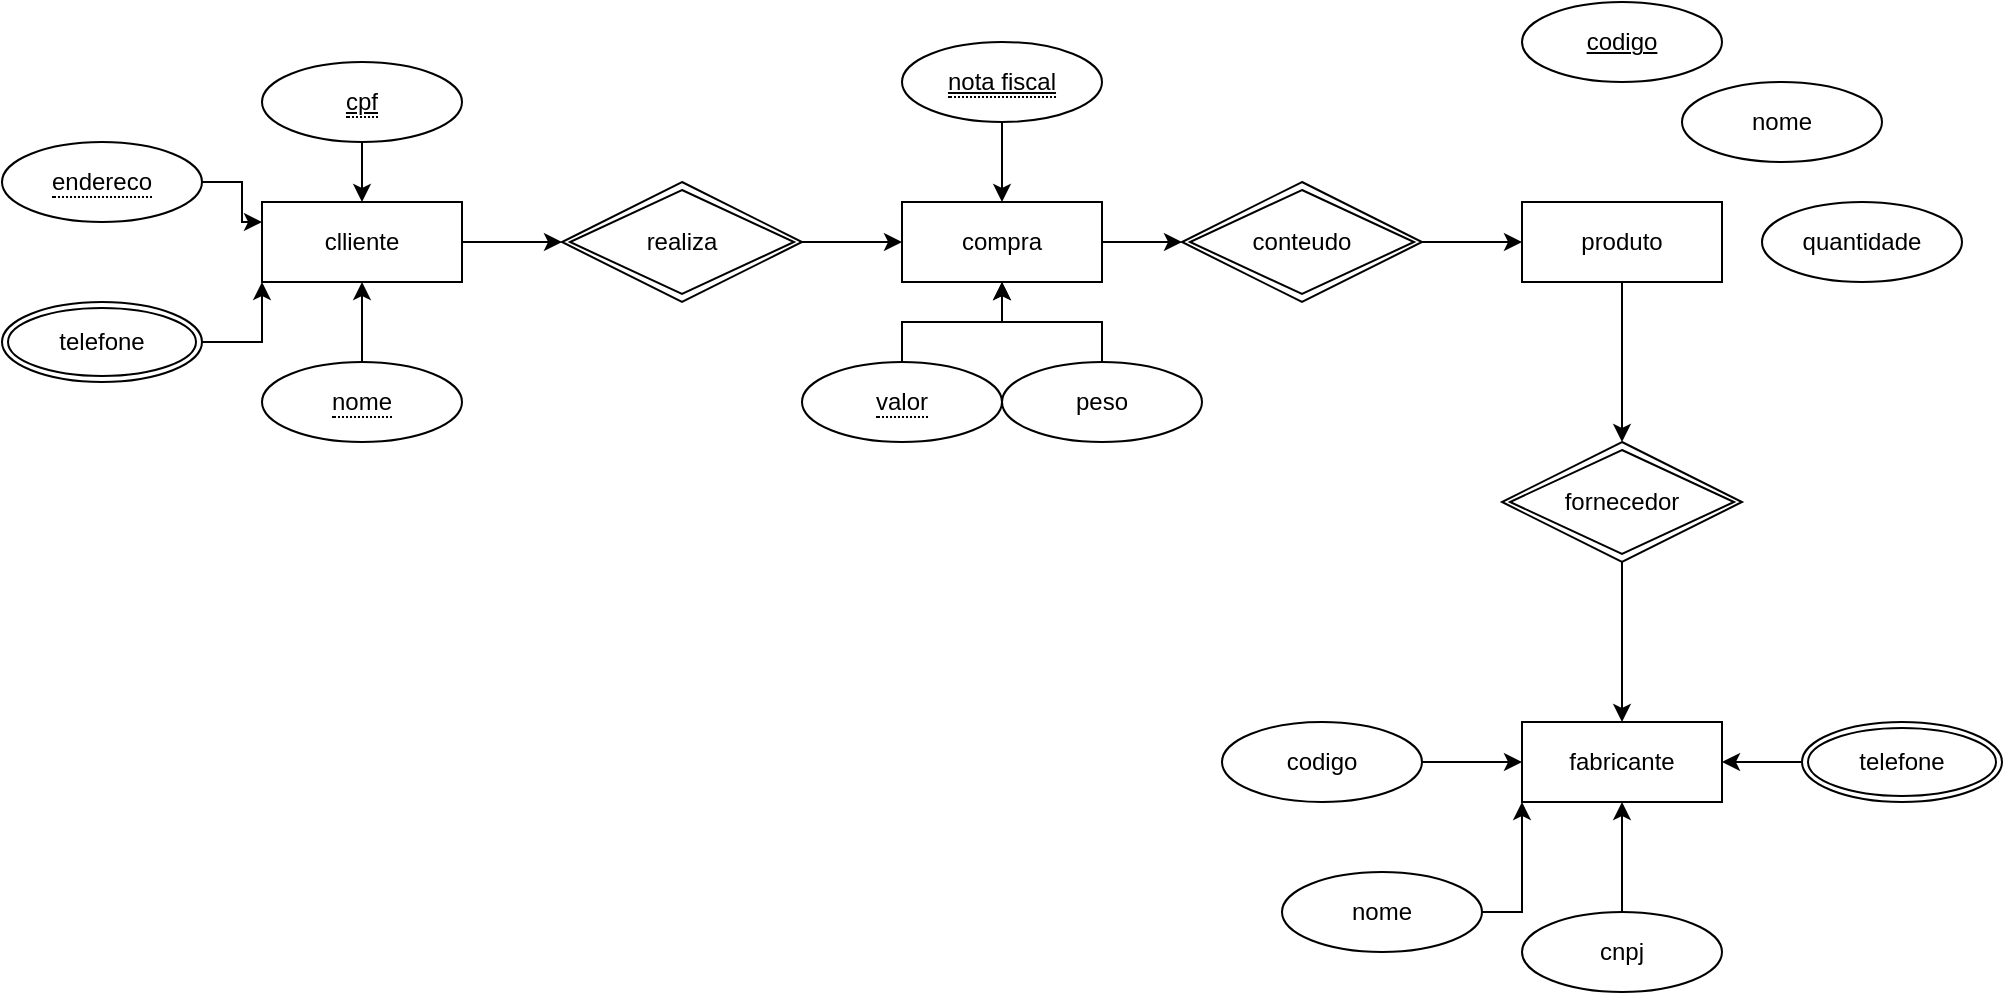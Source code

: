 <mxfile version="24.2.0" type="device">
  <diagram id="4cunNhdrQC7LKX4i8vRg" name="Página-1">
    <mxGraphModel dx="1947" dy="529" grid="1" gridSize="10" guides="1" tooltips="1" connect="1" arrows="1" fold="1" page="1" pageScale="1" pageWidth="827" pageHeight="1169" math="0" shadow="0">
      <root>
        <mxCell id="0" />
        <mxCell id="1" parent="0" />
        <mxCell id="mQE8jK9ZUY1IcNjFtf4k-1" value="fabricante" style="whiteSpace=wrap;html=1;align=center;" vertex="1" parent="1">
          <mxGeometry x="660" y="470" width="100" height="40" as="geometry" />
        </mxCell>
        <mxCell id="mQE8jK9ZUY1IcNjFtf4k-35" style="edgeStyle=orthogonalEdgeStyle;rounded=0;orthogonalLoop=1;jettySize=auto;html=1;" edge="1" parent="1" source="mQE8jK9ZUY1IcNjFtf4k-2" target="mQE8jK9ZUY1IcNjFtf4k-7">
          <mxGeometry relative="1" as="geometry" />
        </mxCell>
        <mxCell id="mQE8jK9ZUY1IcNjFtf4k-2" value="produto" style="whiteSpace=wrap;html=1;align=center;" vertex="1" parent="1">
          <mxGeometry x="660" y="210" width="100" height="40" as="geometry" />
        </mxCell>
        <mxCell id="mQE8jK9ZUY1IcNjFtf4k-19" style="edgeStyle=orthogonalEdgeStyle;rounded=0;orthogonalLoop=1;jettySize=auto;html=1;entryX=0;entryY=0.5;entryDx=0;entryDy=0;" edge="1" parent="1" source="mQE8jK9ZUY1IcNjFtf4k-3" target="mQE8jK9ZUY1IcNjFtf4k-6">
          <mxGeometry relative="1" as="geometry" />
        </mxCell>
        <mxCell id="mQE8jK9ZUY1IcNjFtf4k-3" value="compra" style="whiteSpace=wrap;html=1;align=center;" vertex="1" parent="1">
          <mxGeometry x="350" y="210" width="100" height="40" as="geometry" />
        </mxCell>
        <mxCell id="mQE8jK9ZUY1IcNjFtf4k-38" style="edgeStyle=orthogonalEdgeStyle;rounded=0;orthogonalLoop=1;jettySize=auto;html=1;entryX=0;entryY=0.5;entryDx=0;entryDy=0;" edge="1" parent="1" source="mQE8jK9ZUY1IcNjFtf4k-4" target="mQE8jK9ZUY1IcNjFtf4k-5">
          <mxGeometry relative="1" as="geometry" />
        </mxCell>
        <mxCell id="mQE8jK9ZUY1IcNjFtf4k-4" value="clliente" style="whiteSpace=wrap;html=1;align=center;" vertex="1" parent="1">
          <mxGeometry x="30" y="210" width="100" height="40" as="geometry" />
        </mxCell>
        <mxCell id="mQE8jK9ZUY1IcNjFtf4k-20" style="edgeStyle=orthogonalEdgeStyle;rounded=0;orthogonalLoop=1;jettySize=auto;html=1;exitX=1;exitY=0.5;exitDx=0;exitDy=0;entryX=0;entryY=0.5;entryDx=0;entryDy=0;" edge="1" parent="1" source="mQE8jK9ZUY1IcNjFtf4k-5" target="mQE8jK9ZUY1IcNjFtf4k-3">
          <mxGeometry relative="1" as="geometry" />
        </mxCell>
        <mxCell id="mQE8jK9ZUY1IcNjFtf4k-5" value="realiza" style="shape=rhombus;double=1;perimeter=rhombusPerimeter;whiteSpace=wrap;html=1;align=center;" vertex="1" parent="1">
          <mxGeometry x="180" y="200" width="120" height="60" as="geometry" />
        </mxCell>
        <mxCell id="mQE8jK9ZUY1IcNjFtf4k-36" style="edgeStyle=orthogonalEdgeStyle;rounded=0;orthogonalLoop=1;jettySize=auto;html=1;exitX=1;exitY=0.5;exitDx=0;exitDy=0;entryX=0;entryY=0.5;entryDx=0;entryDy=0;" edge="1" parent="1" source="mQE8jK9ZUY1IcNjFtf4k-6" target="mQE8jK9ZUY1IcNjFtf4k-2">
          <mxGeometry relative="1" as="geometry" />
        </mxCell>
        <mxCell id="mQE8jK9ZUY1IcNjFtf4k-6" value="conteudo" style="shape=rhombus;double=1;perimeter=rhombusPerimeter;whiteSpace=wrap;html=1;align=center;" vertex="1" parent="1">
          <mxGeometry x="490" y="200" width="120" height="60" as="geometry" />
        </mxCell>
        <mxCell id="mQE8jK9ZUY1IcNjFtf4k-34" style="edgeStyle=orthogonalEdgeStyle;rounded=0;orthogonalLoop=1;jettySize=auto;html=1;entryX=0.5;entryY=0;entryDx=0;entryDy=0;" edge="1" parent="1" source="mQE8jK9ZUY1IcNjFtf4k-7" target="mQE8jK9ZUY1IcNjFtf4k-1">
          <mxGeometry relative="1" as="geometry" />
        </mxCell>
        <mxCell id="mQE8jK9ZUY1IcNjFtf4k-7" value="fornecedor" style="shape=rhombus;double=1;perimeter=rhombusPerimeter;whiteSpace=wrap;html=1;align=center;" vertex="1" parent="1">
          <mxGeometry x="650" y="330" width="120" height="60" as="geometry" />
        </mxCell>
        <mxCell id="mQE8jK9ZUY1IcNjFtf4k-18" style="edgeStyle=orthogonalEdgeStyle;rounded=0;orthogonalLoop=1;jettySize=auto;html=1;exitX=0.5;exitY=1;exitDx=0;exitDy=0;entryX=0.5;entryY=0;entryDx=0;entryDy=0;" edge="1" parent="1" source="mQE8jK9ZUY1IcNjFtf4k-8" target="mQE8jK9ZUY1IcNjFtf4k-3">
          <mxGeometry relative="1" as="geometry" />
        </mxCell>
        <mxCell id="mQE8jK9ZUY1IcNjFtf4k-8" value="&lt;span style=&quot;border-bottom: 1px dotted&quot;&gt;&lt;u&gt;nota fiscal&lt;/u&gt;&lt;/span&gt;" style="ellipse;whiteSpace=wrap;html=1;align=center;" vertex="1" parent="1">
          <mxGeometry x="350" y="130" width="100" height="40" as="geometry" />
        </mxCell>
        <mxCell id="mQE8jK9ZUY1IcNjFtf4k-17" style="edgeStyle=orthogonalEdgeStyle;rounded=0;orthogonalLoop=1;jettySize=auto;html=1;entryX=0.5;entryY=1;entryDx=0;entryDy=0;" edge="1" parent="1" source="mQE8jK9ZUY1IcNjFtf4k-9" target="mQE8jK9ZUY1IcNjFtf4k-3">
          <mxGeometry relative="1" as="geometry" />
        </mxCell>
        <mxCell id="mQE8jK9ZUY1IcNjFtf4k-9" value="&lt;span style=&quot;border-bottom: 1px dotted&quot;&gt;valor&lt;/span&gt;" style="ellipse;whiteSpace=wrap;html=1;align=center;" vertex="1" parent="1">
          <mxGeometry x="300" y="290" width="100" height="40" as="geometry" />
        </mxCell>
        <mxCell id="mQE8jK9ZUY1IcNjFtf4k-40" style="edgeStyle=orthogonalEdgeStyle;rounded=0;orthogonalLoop=1;jettySize=auto;html=1;entryX=0;entryY=0.25;entryDx=0;entryDy=0;" edge="1" parent="1" source="mQE8jK9ZUY1IcNjFtf4k-10" target="mQE8jK9ZUY1IcNjFtf4k-4">
          <mxGeometry relative="1" as="geometry" />
        </mxCell>
        <mxCell id="mQE8jK9ZUY1IcNjFtf4k-10" value="&lt;span style=&quot;border-bottom: 1px dotted&quot;&gt;endereco&lt;/span&gt;" style="ellipse;whiteSpace=wrap;html=1;align=center;" vertex="1" parent="1">
          <mxGeometry x="-100" y="180" width="100" height="40" as="geometry" />
        </mxCell>
        <mxCell id="mQE8jK9ZUY1IcNjFtf4k-41" style="edgeStyle=orthogonalEdgeStyle;rounded=0;orthogonalLoop=1;jettySize=auto;html=1;entryX=0.5;entryY=1;entryDx=0;entryDy=0;" edge="1" parent="1" source="mQE8jK9ZUY1IcNjFtf4k-11" target="mQE8jK9ZUY1IcNjFtf4k-4">
          <mxGeometry relative="1" as="geometry" />
        </mxCell>
        <mxCell id="mQE8jK9ZUY1IcNjFtf4k-11" value="&lt;span style=&quot;border-bottom: 1px dotted&quot;&gt;nome&lt;/span&gt;" style="ellipse;whiteSpace=wrap;html=1;align=center;" vertex="1" parent="1">
          <mxGeometry x="30" y="290" width="100" height="40" as="geometry" />
        </mxCell>
        <mxCell id="mQE8jK9ZUY1IcNjFtf4k-39" style="edgeStyle=orthogonalEdgeStyle;rounded=0;orthogonalLoop=1;jettySize=auto;html=1;" edge="1" parent="1" source="mQE8jK9ZUY1IcNjFtf4k-12" target="mQE8jK9ZUY1IcNjFtf4k-4">
          <mxGeometry relative="1" as="geometry" />
        </mxCell>
        <mxCell id="mQE8jK9ZUY1IcNjFtf4k-12" value="&lt;span style=&quot;border-bottom: 1px dotted&quot;&gt;&lt;u&gt;cpf&lt;/u&gt;&lt;/span&gt;" style="ellipse;whiteSpace=wrap;html=1;align=center;" vertex="1" parent="1">
          <mxGeometry x="30" y="140" width="100" height="40" as="geometry" />
        </mxCell>
        <mxCell id="mQE8jK9ZUY1IcNjFtf4k-42" style="edgeStyle=orthogonalEdgeStyle;rounded=0;orthogonalLoop=1;jettySize=auto;html=1;entryX=0;entryY=1;entryDx=0;entryDy=0;" edge="1" parent="1" source="mQE8jK9ZUY1IcNjFtf4k-14" target="mQE8jK9ZUY1IcNjFtf4k-4">
          <mxGeometry relative="1" as="geometry" />
        </mxCell>
        <mxCell id="mQE8jK9ZUY1IcNjFtf4k-14" value="telefone" style="ellipse;shape=doubleEllipse;margin=3;whiteSpace=wrap;html=1;align=center;" vertex="1" parent="1">
          <mxGeometry x="-100" y="260" width="100" height="40" as="geometry" />
        </mxCell>
        <mxCell id="mQE8jK9ZUY1IcNjFtf4k-16" style="edgeStyle=orthogonalEdgeStyle;rounded=0;orthogonalLoop=1;jettySize=auto;html=1;entryX=0.5;entryY=1;entryDx=0;entryDy=0;" edge="1" parent="1" source="mQE8jK9ZUY1IcNjFtf4k-15" target="mQE8jK9ZUY1IcNjFtf4k-3">
          <mxGeometry relative="1" as="geometry" />
        </mxCell>
        <mxCell id="mQE8jK9ZUY1IcNjFtf4k-15" value="peso" style="ellipse;whiteSpace=wrap;html=1;align=center;" vertex="1" parent="1">
          <mxGeometry x="400" y="290" width="100" height="40" as="geometry" />
        </mxCell>
        <mxCell id="mQE8jK9ZUY1IcNjFtf4k-28" style="edgeStyle=orthogonalEdgeStyle;rounded=0;orthogonalLoop=1;jettySize=auto;html=1;entryX=0;entryY=1;entryDx=0;entryDy=0;" edge="1" parent="1" source="mQE8jK9ZUY1IcNjFtf4k-21" target="mQE8jK9ZUY1IcNjFtf4k-1">
          <mxGeometry relative="1" as="geometry">
            <Array as="points">
              <mxPoint x="660" y="565" />
            </Array>
          </mxGeometry>
        </mxCell>
        <mxCell id="mQE8jK9ZUY1IcNjFtf4k-21" value="nome" style="ellipse;whiteSpace=wrap;html=1;align=center;" vertex="1" parent="1">
          <mxGeometry x="540" y="545" width="100" height="40" as="geometry" />
        </mxCell>
        <mxCell id="mQE8jK9ZUY1IcNjFtf4k-22" value="quantidade" style="ellipse;whiteSpace=wrap;html=1;align=center;" vertex="1" parent="1">
          <mxGeometry x="780" y="210" width="100" height="40" as="geometry" />
        </mxCell>
        <mxCell id="mQE8jK9ZUY1IcNjFtf4k-27" style="edgeStyle=orthogonalEdgeStyle;rounded=0;orthogonalLoop=1;jettySize=auto;html=1;entryX=0;entryY=0.5;entryDx=0;entryDy=0;" edge="1" parent="1" source="mQE8jK9ZUY1IcNjFtf4k-23" target="mQE8jK9ZUY1IcNjFtf4k-1">
          <mxGeometry relative="1" as="geometry" />
        </mxCell>
        <mxCell id="mQE8jK9ZUY1IcNjFtf4k-23" value="codigo" style="ellipse;whiteSpace=wrap;html=1;align=center;" vertex="1" parent="1">
          <mxGeometry x="510" y="470" width="100" height="40" as="geometry" />
        </mxCell>
        <mxCell id="mQE8jK9ZUY1IcNjFtf4k-24" value="nome" style="ellipse;whiteSpace=wrap;html=1;align=center;" vertex="1" parent="1">
          <mxGeometry x="740" y="150" width="100" height="40" as="geometry" />
        </mxCell>
        <mxCell id="mQE8jK9ZUY1IcNjFtf4k-25" value="&lt;u&gt;codigo&lt;/u&gt;" style="ellipse;whiteSpace=wrap;html=1;align=center;" vertex="1" parent="1">
          <mxGeometry x="660" y="110" width="100" height="40" as="geometry" />
        </mxCell>
        <mxCell id="mQE8jK9ZUY1IcNjFtf4k-29" style="edgeStyle=orthogonalEdgeStyle;rounded=0;orthogonalLoop=1;jettySize=auto;html=1;entryX=0.5;entryY=1;entryDx=0;entryDy=0;" edge="1" parent="1" source="mQE8jK9ZUY1IcNjFtf4k-26" target="mQE8jK9ZUY1IcNjFtf4k-1">
          <mxGeometry relative="1" as="geometry" />
        </mxCell>
        <mxCell id="mQE8jK9ZUY1IcNjFtf4k-26" value="cnpj" style="ellipse;whiteSpace=wrap;html=1;align=center;" vertex="1" parent="1">
          <mxGeometry x="660" y="565" width="100" height="40" as="geometry" />
        </mxCell>
        <mxCell id="mQE8jK9ZUY1IcNjFtf4k-33" style="edgeStyle=orthogonalEdgeStyle;rounded=0;orthogonalLoop=1;jettySize=auto;html=1;" edge="1" parent="1" source="mQE8jK9ZUY1IcNjFtf4k-32" target="mQE8jK9ZUY1IcNjFtf4k-1">
          <mxGeometry relative="1" as="geometry" />
        </mxCell>
        <mxCell id="mQE8jK9ZUY1IcNjFtf4k-32" value="telefone" style="ellipse;shape=doubleEllipse;margin=3;whiteSpace=wrap;html=1;align=center;" vertex="1" parent="1">
          <mxGeometry x="800" y="470" width="100" height="40" as="geometry" />
        </mxCell>
      </root>
    </mxGraphModel>
  </diagram>
</mxfile>
